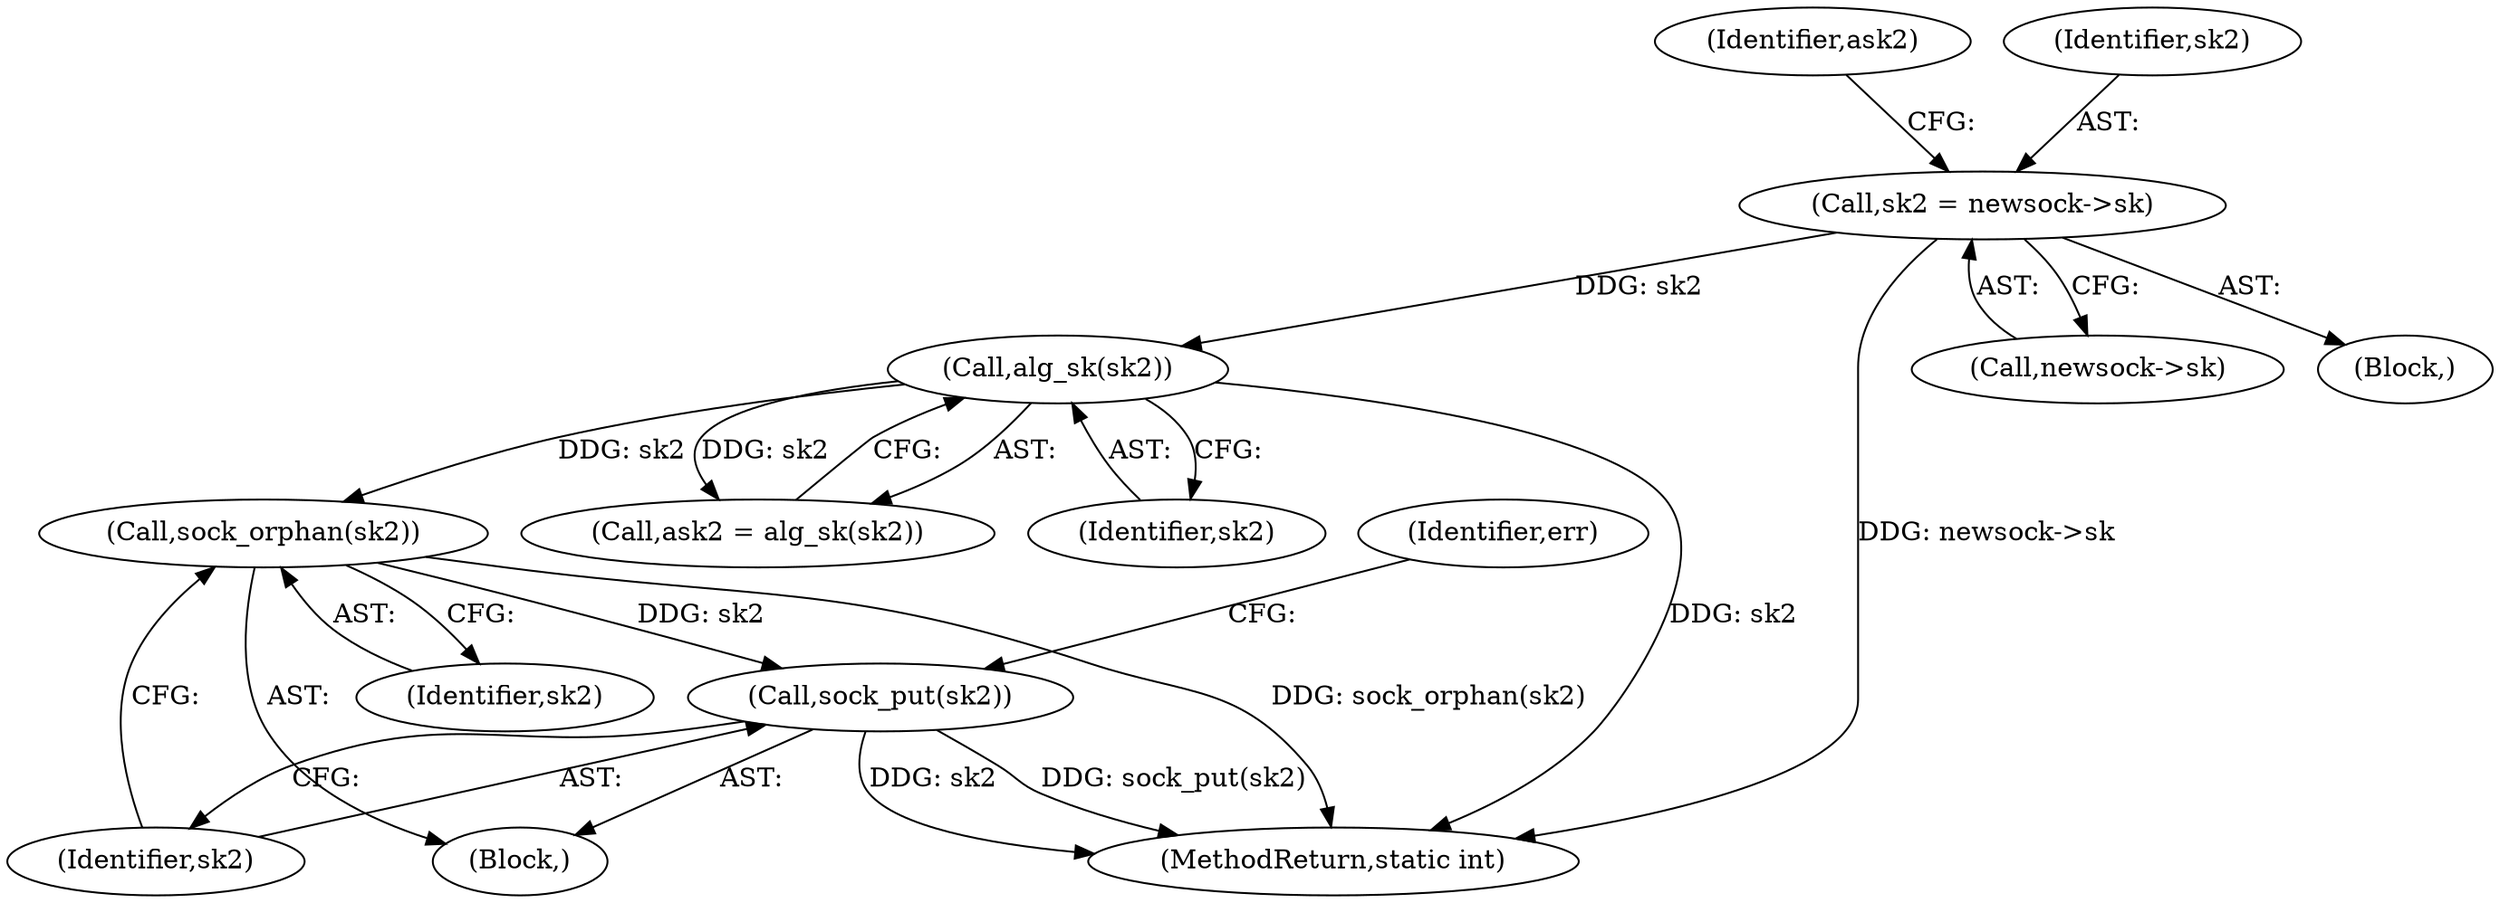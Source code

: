 digraph "0_linux_4afa5f9617927453ac04b24b584f6c718dfb4f45@pointer" {
"1000184" [label="(Call,sock_orphan(sk2))"];
"1000161" [label="(Call,alg_sk(sk2))"];
"1000154" [label="(Call,sk2 = newsock->sk)"];
"1000186" [label="(Call,sock_put(sk2))"];
"1000189" [label="(Identifier,err)"];
"1000187" [label="(Identifier,sk2)"];
"1000190" [label="(MethodReturn,static int)"];
"1000160" [label="(Identifier,ask2)"];
"1000159" [label="(Call,ask2 = alg_sk(sk2))"];
"1000184" [label="(Call,sock_orphan(sk2))"];
"1000156" [label="(Call,newsock->sk)"];
"1000155" [label="(Identifier,sk2)"];
"1000186" [label="(Call,sock_put(sk2))"];
"1000185" [label="(Identifier,sk2)"];
"1000162" [label="(Identifier,sk2)"];
"1000154" [label="(Call,sk2 = newsock->sk)"];
"1000104" [label="(Block,)"];
"1000183" [label="(Block,)"];
"1000161" [label="(Call,alg_sk(sk2))"];
"1000184" -> "1000183"  [label="AST: "];
"1000184" -> "1000185"  [label="CFG: "];
"1000185" -> "1000184"  [label="AST: "];
"1000187" -> "1000184"  [label="CFG: "];
"1000184" -> "1000190"  [label="DDG: sock_orphan(sk2)"];
"1000161" -> "1000184"  [label="DDG: sk2"];
"1000184" -> "1000186"  [label="DDG: sk2"];
"1000161" -> "1000159"  [label="AST: "];
"1000161" -> "1000162"  [label="CFG: "];
"1000162" -> "1000161"  [label="AST: "];
"1000159" -> "1000161"  [label="CFG: "];
"1000161" -> "1000190"  [label="DDG: sk2"];
"1000161" -> "1000159"  [label="DDG: sk2"];
"1000154" -> "1000161"  [label="DDG: sk2"];
"1000154" -> "1000104"  [label="AST: "];
"1000154" -> "1000156"  [label="CFG: "];
"1000155" -> "1000154"  [label="AST: "];
"1000156" -> "1000154"  [label="AST: "];
"1000160" -> "1000154"  [label="CFG: "];
"1000154" -> "1000190"  [label="DDG: newsock->sk"];
"1000186" -> "1000183"  [label="AST: "];
"1000186" -> "1000187"  [label="CFG: "];
"1000187" -> "1000186"  [label="AST: "];
"1000189" -> "1000186"  [label="CFG: "];
"1000186" -> "1000190"  [label="DDG: sk2"];
"1000186" -> "1000190"  [label="DDG: sock_put(sk2)"];
}
